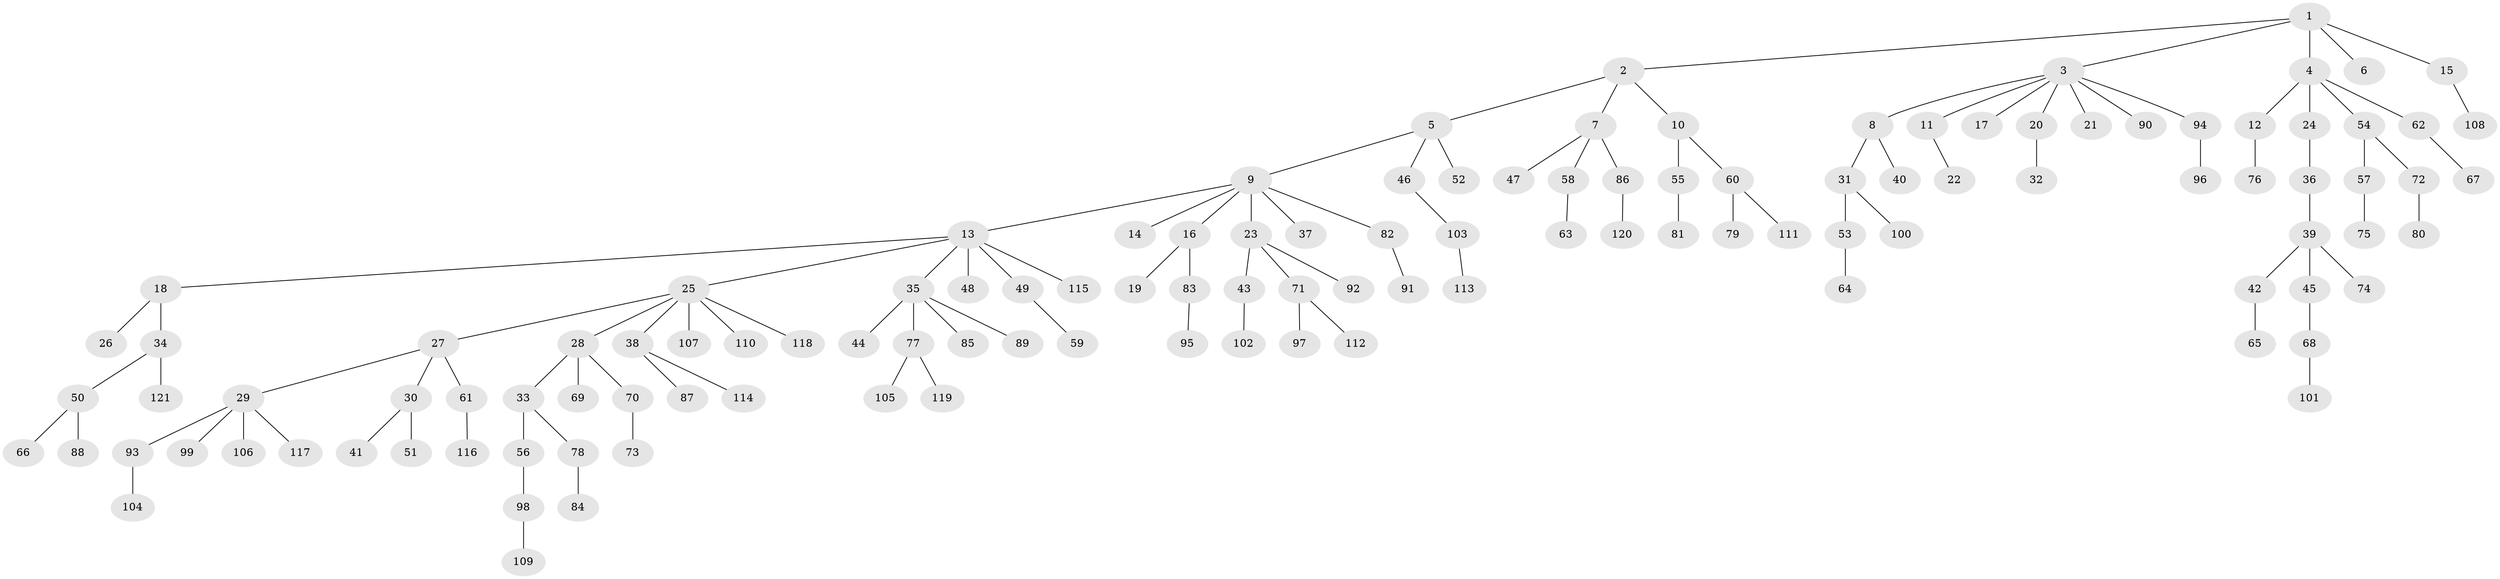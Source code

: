 // Generated by graph-tools (version 1.1) at 2025/26/03/09/25 03:26:27]
// undirected, 121 vertices, 120 edges
graph export_dot {
graph [start="1"]
  node [color=gray90,style=filled];
  1;
  2;
  3;
  4;
  5;
  6;
  7;
  8;
  9;
  10;
  11;
  12;
  13;
  14;
  15;
  16;
  17;
  18;
  19;
  20;
  21;
  22;
  23;
  24;
  25;
  26;
  27;
  28;
  29;
  30;
  31;
  32;
  33;
  34;
  35;
  36;
  37;
  38;
  39;
  40;
  41;
  42;
  43;
  44;
  45;
  46;
  47;
  48;
  49;
  50;
  51;
  52;
  53;
  54;
  55;
  56;
  57;
  58;
  59;
  60;
  61;
  62;
  63;
  64;
  65;
  66;
  67;
  68;
  69;
  70;
  71;
  72;
  73;
  74;
  75;
  76;
  77;
  78;
  79;
  80;
  81;
  82;
  83;
  84;
  85;
  86;
  87;
  88;
  89;
  90;
  91;
  92;
  93;
  94;
  95;
  96;
  97;
  98;
  99;
  100;
  101;
  102;
  103;
  104;
  105;
  106;
  107;
  108;
  109;
  110;
  111;
  112;
  113;
  114;
  115;
  116;
  117;
  118;
  119;
  120;
  121;
  1 -- 2;
  1 -- 3;
  1 -- 4;
  1 -- 6;
  1 -- 15;
  2 -- 5;
  2 -- 7;
  2 -- 10;
  3 -- 8;
  3 -- 11;
  3 -- 17;
  3 -- 20;
  3 -- 21;
  3 -- 90;
  3 -- 94;
  4 -- 12;
  4 -- 24;
  4 -- 54;
  4 -- 62;
  5 -- 9;
  5 -- 46;
  5 -- 52;
  7 -- 47;
  7 -- 58;
  7 -- 86;
  8 -- 31;
  8 -- 40;
  9 -- 13;
  9 -- 14;
  9 -- 16;
  9 -- 23;
  9 -- 37;
  9 -- 82;
  10 -- 55;
  10 -- 60;
  11 -- 22;
  12 -- 76;
  13 -- 18;
  13 -- 25;
  13 -- 35;
  13 -- 48;
  13 -- 49;
  13 -- 115;
  15 -- 108;
  16 -- 19;
  16 -- 83;
  18 -- 26;
  18 -- 34;
  20 -- 32;
  23 -- 43;
  23 -- 71;
  23 -- 92;
  24 -- 36;
  25 -- 27;
  25 -- 28;
  25 -- 38;
  25 -- 107;
  25 -- 110;
  25 -- 118;
  27 -- 29;
  27 -- 30;
  27 -- 61;
  28 -- 33;
  28 -- 69;
  28 -- 70;
  29 -- 93;
  29 -- 99;
  29 -- 106;
  29 -- 117;
  30 -- 41;
  30 -- 51;
  31 -- 53;
  31 -- 100;
  33 -- 56;
  33 -- 78;
  34 -- 50;
  34 -- 121;
  35 -- 44;
  35 -- 77;
  35 -- 85;
  35 -- 89;
  36 -- 39;
  38 -- 87;
  38 -- 114;
  39 -- 42;
  39 -- 45;
  39 -- 74;
  42 -- 65;
  43 -- 102;
  45 -- 68;
  46 -- 103;
  49 -- 59;
  50 -- 66;
  50 -- 88;
  53 -- 64;
  54 -- 57;
  54 -- 72;
  55 -- 81;
  56 -- 98;
  57 -- 75;
  58 -- 63;
  60 -- 79;
  60 -- 111;
  61 -- 116;
  62 -- 67;
  68 -- 101;
  70 -- 73;
  71 -- 97;
  71 -- 112;
  72 -- 80;
  77 -- 105;
  77 -- 119;
  78 -- 84;
  82 -- 91;
  83 -- 95;
  86 -- 120;
  93 -- 104;
  94 -- 96;
  98 -- 109;
  103 -- 113;
}
